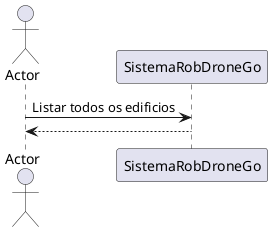 @startuml
actor Actor as actor
participant SistemaRobDroneGo as srdg
actor -> srdg: Listar todos os edificios
srdg --> actor
@enduml